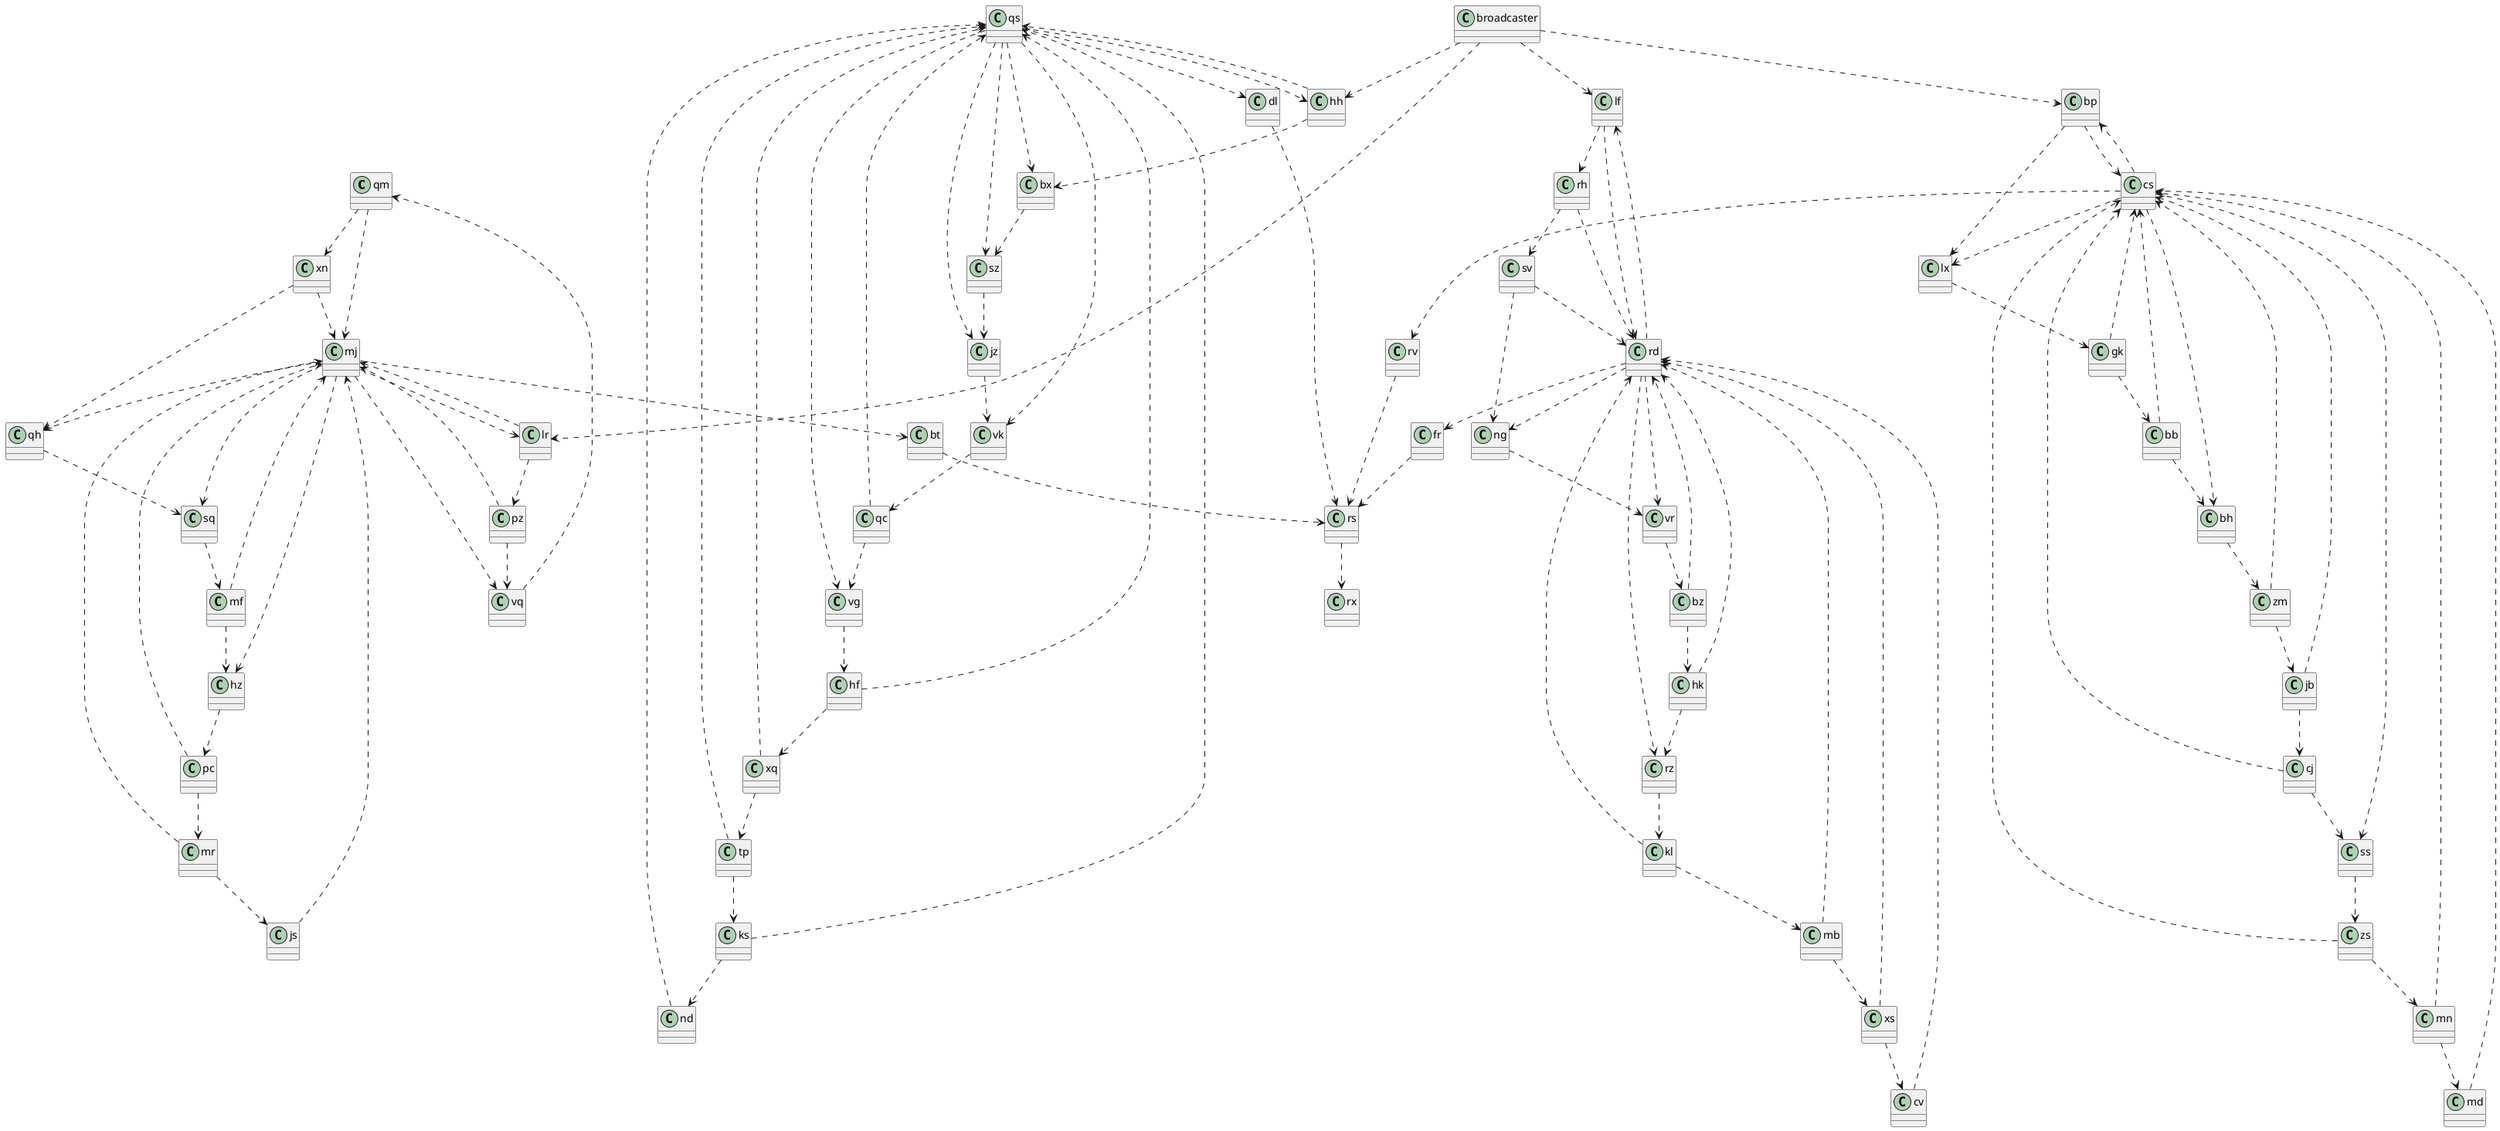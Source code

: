 @startuml 20in

qm ..> mj
qm ..> xn

mj ..> hz
mj ..> bt
mj ..> lr
mj ..> sq
mj ..> qh
mj ..> vq

qc ..> qs
qc ..> vg

ng ..> vr
qh ..> sq
bt ..> rs

hh ..> qs
hh ..> bx

gk ..> cs
gk ..> bb

js ..> mj

pc ..> mj
pc ..> mr

mb ..> rd
mb ..> xs

tp ..> qs
tp ..> ks

xq ..> tp
xq ..> qs

bx ..> sz

mn ..> cs
mn ..> md

cv ..> rd

rh ..> rd
rh ..> sv

md ..> cs

pz ..> mj
pz ..> vq

bz ..> rd
bz ..> hk

jz ..> vk
sz ..> jz

lr ..> pz
lr ..> mj

xs ..> cv
xs ..> rd

kl ..> rd
kl ..> mb

hz ..> pc

hk ..> rz
hk ..> rd

vk ..> qc
bh ..> zm
vq ..> qm

ks ..> qs
ks ..> nd

qs ..> dl
qs ..> jz
qs ..> bx
qs ..> vk
qs ..> vg
qs ..> hh
qs ..> sz

dl ..> rs

lf ..> rh
lf ..> rd

fr ..> rs

xn ..> mj
xn ..> qh

hf ..> qs
hf ..> xq

sv ..> rd
sv ..> ng

rs ..> rx

rd ..> ng
rd ..> fr
rd ..> rz
rd ..> lf
rd ..> vr

cj ..> ss
cj ..> cs

broadcaster ..> hh
broadcaster ..> lr
broadcaster ..> bp
broadcaster ..> lf

zs ..> cs
zs ..> mn

vr ..> bz
nd ..> qs

jb ..> cj
jb ..> cs

rv ..> rs

bp ..> cs
bp ..> lx

ss ..> zs
lx ..> gk

cs ..> lx
cs ..> ss
cs ..> rv
cs ..> bh
cs ..> bp

bb ..> bh
bb ..> cs

mf ..> mj
mf ..> hz

zm ..> cs
zm ..> jb

mr ..> mj
mr ..> js

rz ..> kl
vg ..> hf
sq ..> mf

@enduml
